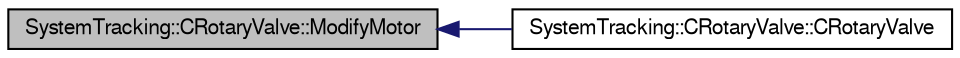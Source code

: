 digraph G
{
  edge [fontname="FreeSans",fontsize="10",labelfontname="FreeSans",labelfontsize="10"];
  node [fontname="FreeSans",fontsize="10",shape=record];
  rankdir="LR";
  Node1 [label="SystemTracking::CRotaryValve::ModifyMotor",height=0.2,width=0.4,color="black", fillcolor="grey75", style="filled" fontcolor="black"];
  Node1 -> Node2 [dir="back",color="midnightblue",fontsize="10",style="solid"];
  Node2 [label="SystemTracking::CRotaryValve::CRotaryValve",height=0.2,width=0.4,color="black", fillcolor="white", style="filled",URL="$classSystemTracking_1_1CRotaryValve.html#ad1ba1c8baaa57a937e855a27159c70d7",tooltip="Default constructor."];
}
